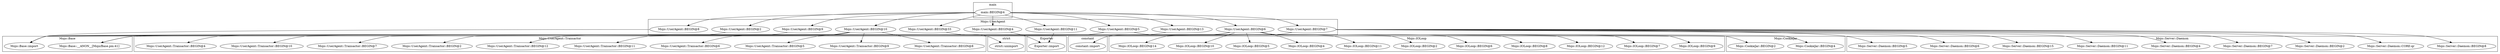 digraph {
graph [overlap=false]
subgraph cluster_Mojo_UserAgent {
	label="Mojo::UserAgent";
	"Mojo::UserAgent::BEGIN@10";
	"Mojo::UserAgent::BEGIN@33";
	"Mojo::UserAgent::BEGIN@4";
	"Mojo::UserAgent::BEGIN@13";
	"Mojo::UserAgent::BEGIN@6";
	"Mojo::UserAgent::BEGIN@8";
	"Mojo::UserAgent::BEGIN@9";
	"Mojo::UserAgent::BEGIN@5";
	"Mojo::UserAgent::BEGIN@7";
	"Mojo::UserAgent::BEGIN@2";
	"Mojo::UserAgent::BEGIN@11";
}
subgraph cluster_strict {
	label="strict";
	"strict::unimport";
}
subgraph cluster_Mojo_CookieJar {
	label="Mojo::CookieJar";
	"Mojo::CookieJar::BEGIN@2";
	"Mojo::CookieJar::BEGIN@4";
}
subgraph cluster_constant {
	label="constant";
	"constant::import";
}
subgraph cluster_Exporter {
	label="Exporter";
	"Exporter::import";
}
subgraph cluster_Mojo_Base {
	label="Mojo::Base";
	"Mojo::Base::__ANON__[Mojo/Base.pm:41]";
	"Mojo::Base::import";
}
subgraph cluster_main {
	label="main";
	"main::BEGIN@4";
}
subgraph cluster_Mojo_UserAgent_Transactor {
	label="Mojo::UserAgent::Transactor";
	"Mojo::UserAgent::Transactor::BEGIN@9";
	"Mojo::UserAgent::Transactor::BEGIN@5";
	"Mojo::UserAgent::Transactor::BEGIN@6";
	"Mojo::UserAgent::Transactor::BEGIN@11";
	"Mojo::UserAgent::Transactor::BEGIN@12";
	"Mojo::UserAgent::Transactor::BEGIN@2";
	"Mojo::UserAgent::Transactor::BEGIN@7";
	"Mojo::UserAgent::Transactor::BEGIN@10";
	"Mojo::UserAgent::Transactor::BEGIN@4";
	"Mojo::UserAgent::Transactor::BEGIN@8";
}
subgraph cluster_Mojo_Server_Daemon {
	label="Mojo::Server::Daemon";
	"Mojo::Server::Daemon::BEGIN@7";
	"Mojo::Server::Daemon::BEGIN@4";
	"Mojo::Server::Daemon::BEGIN@11";
	"Mojo::Server::Daemon::BEGIN@15";
	"Mojo::Server::Daemon::BEGIN@6";
	"Mojo::Server::Daemon::BEGIN@5";
	"Mojo::Server::Daemon::BEGIN@8";
	"Mojo::Server::Daemon::CORE:qr";
	"Mojo::Server::Daemon::BEGIN@2";
}
subgraph cluster_Mojo_IOLoop {
	label="Mojo::IOLoop";
	"Mojo::IOLoop::BEGIN@7";
	"Mojo::IOLoop::BEGIN@12";
	"Mojo::IOLoop::BEGIN@8";
	"Mojo::IOLoop::BEGIN@6";
	"Mojo::IOLoop::BEGIN@2";
	"Mojo::IOLoop::BEGIN@11";
	"Mojo::IOLoop::BEGIN@4";
	"Mojo::IOLoop::BEGIN@5";
	"Mojo::IOLoop::BEGIN@10";
	"Mojo::IOLoop::BEGIN@14";
	"Mojo::IOLoop::BEGIN@9";
}
"main::BEGIN@4" -> "Mojo::UserAgent::BEGIN@13";
"Mojo::UserAgent::BEGIN@7" -> "Mojo::Server::Daemon::BEGIN@8";
"Mojo::UserAgent::BEGIN@7" -> "Mojo::Server::Daemon::BEGIN@2";
"main::BEGIN@4" -> "Mojo::UserAgent::BEGIN@11";
"Mojo::UserAgent::BEGIN@6" -> "Mojo::IOLoop::BEGIN@2";
"Mojo::UserAgent::BEGIN@11" -> "Exporter::import";
"Mojo::UserAgent::BEGIN@4" -> "Exporter::import";
"main::BEGIN@4" -> "Mojo::UserAgent::BEGIN@9";
"Mojo::UserAgent::BEGIN@10" -> "Mojo::UserAgent::Transactor::BEGIN@12";
"main::BEGIN@4" -> "Mojo::UserAgent::BEGIN@7";
"Mojo::UserAgent::BEGIN@7" -> "Mojo::Server::Daemon::BEGIN@7";
"Mojo::UserAgent::BEGIN@6" -> "Mojo::IOLoop::BEGIN@6";
"Mojo::UserAgent::BEGIN@6" -> "Mojo::IOLoop::BEGIN@4";
"Mojo::UserAgent::BEGIN@6" -> "Mojo::IOLoop::BEGIN@14";
"Mojo::UserAgent::BEGIN@10" -> "Mojo::UserAgent::Transactor::BEGIN@9";
"Mojo::UserAgent::BEGIN@7" -> "Mojo::Server::Daemon::BEGIN@5";
"Mojo::UserAgent::BEGIN@10" -> "Mojo::UserAgent::Transactor::BEGIN@2";
"Mojo::UserAgent::BEGIN@6" -> "Mojo::IOLoop::BEGIN@9";
"main::BEGIN@4" -> "Mojo::UserAgent::BEGIN@33";
"Mojo::UserAgent::BEGIN@7" -> "Mojo::Base::__ANON__[Mojo/Base.pm:41]";
"Mojo::UserAgent::BEGIN@6" -> "Mojo::Base::__ANON__[Mojo/Base.pm:41]";
"Mojo::UserAgent::BEGIN@5" -> "Mojo::Base::__ANON__[Mojo/Base.pm:41]";
"Mojo::UserAgent::BEGIN@6" -> "Mojo::IOLoop::BEGIN@11";
"Mojo::UserAgent::BEGIN@7" -> "Mojo::Server::Daemon::BEGIN@6";
"Mojo::UserAgent::BEGIN@10" -> "Mojo::UserAgent::Transactor::BEGIN@7";
"main::BEGIN@4" -> "Mojo::UserAgent::BEGIN@2";
"main::BEGIN@4" -> "Mojo::UserAgent::BEGIN@10";
"main::BEGIN@4" -> "Mojo::UserAgent::BEGIN@6";
"Mojo::UserAgent::BEGIN@10" -> "Mojo::UserAgent::Transactor::BEGIN@4";
"Mojo::UserAgent::BEGIN@9" -> "Mojo::Base::import";
"Mojo::UserAgent::BEGIN@7" -> "Mojo::Base::import";
"Mojo::UserAgent::BEGIN@2" -> "Mojo::Base::import";
"Mojo::UserAgent::BEGIN@10" -> "Mojo::Base::import";
"Mojo::UserAgent::BEGIN@6" -> "Mojo::Base::import";
"Mojo::UserAgent::BEGIN@8" -> "Mojo::Base::import";
"Mojo::UserAgent::BEGIN@5" -> "Mojo::Base::import";
"Mojo::UserAgent::BEGIN@10" -> "Mojo::UserAgent::Transactor::BEGIN@11";
"Mojo::UserAgent::BEGIN@10" -> "Mojo::UserAgent::Transactor::BEGIN@8";
"Mojo::UserAgent::BEGIN@13" -> "constant::import";
"Mojo::UserAgent::BEGIN@10" -> "Mojo::UserAgent::Transactor::BEGIN@5";
"Mojo::UserAgent::BEGIN@33" -> "strict::unimport";
"main::BEGIN@4" -> "Mojo::UserAgent::BEGIN@4";
"Mojo::UserAgent::BEGIN@7" -> "Mojo::Server::Daemon::CORE:qr";
"Mojo::UserAgent::BEGIN@10" -> "Mojo::UserAgent::Transactor::BEGIN@10";
"Mojo::UserAgent::BEGIN@6" -> "Mojo::IOLoop::BEGIN@7";
"Mojo::UserAgent::BEGIN@6" -> "Mojo::IOLoop::BEGIN@5";
"Mojo::UserAgent::BEGIN@6" -> "Mojo::IOLoop::BEGIN@10";
"Mojo::UserAgent::BEGIN@10" -> "Mojo::UserAgent::Transactor::BEGIN@6";
"main::BEGIN@4" -> "Mojo::UserAgent::BEGIN@8";
"Mojo::UserAgent::BEGIN@6" -> "Mojo::IOLoop::BEGIN@8";
"Mojo::UserAgent::BEGIN@5" -> "Mojo::CookieJar::BEGIN@4";
"Mojo::UserAgent::BEGIN@7" -> "Mojo::Server::Daemon::BEGIN@4";
"Mojo::UserAgent::BEGIN@7" -> "Mojo::Server::Daemon::BEGIN@11";
"Mojo::UserAgent::BEGIN@7" -> "Mojo::Server::Daemon::BEGIN@15";
"Mojo::UserAgent::BEGIN@5" -> "Mojo::CookieJar::BEGIN@2";
"Mojo::UserAgent::BEGIN@6" -> "Mojo::IOLoop::BEGIN@12";
"main::BEGIN@4" -> "Mojo::UserAgent::BEGIN@5";
}
